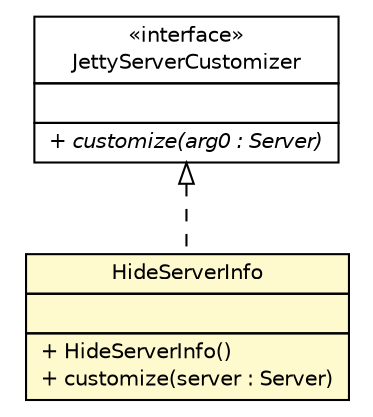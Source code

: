 #!/usr/local/bin/dot
#
# Class diagram 
# Generated by UMLGraph version R5_6-24-gf6e263 (http://www.umlgraph.org/)
#

digraph G {
	edge [fontname="Helvetica",fontsize=10,labelfontname="Helvetica",labelfontsize=10];
	node [fontname="Helvetica",fontsize=10,shape=plaintext];
	nodesep=0.25;
	ranksep=0.5;
	// cn.home1.oss.lib.webmvc.api.Jetty9ServerCustomizers.HideServerInfo
	c468 [label=<<table title="cn.home1.oss.lib.webmvc.api.Jetty9ServerCustomizers.HideServerInfo" border="0" cellborder="1" cellspacing="0" cellpadding="2" port="p" bgcolor="lemonChiffon" href="./Jetty9ServerCustomizers.HideServerInfo.html">
		<tr><td><table border="0" cellspacing="0" cellpadding="1">
<tr><td align="center" balign="center"> HideServerInfo </td></tr>
		</table></td></tr>
		<tr><td><table border="0" cellspacing="0" cellpadding="1">
<tr><td align="left" balign="left">  </td></tr>
		</table></td></tr>
		<tr><td><table border="0" cellspacing="0" cellpadding="1">
<tr><td align="left" balign="left"> + HideServerInfo() </td></tr>
<tr><td align="left" balign="left"> + customize(server : Server) </td></tr>
		</table></td></tr>
		</table>>, URL="./Jetty9ServerCustomizers.HideServerInfo.html", fontname="Helvetica", fontcolor="black", fontsize=10.0];
	//cn.home1.oss.lib.webmvc.api.Jetty9ServerCustomizers.HideServerInfo implements org.springframework.boot.context.embedded.jetty.JettyServerCustomizer
	c479:p -> c468:p [dir=back,arrowtail=empty,style=dashed];
	// org.springframework.boot.context.embedded.jetty.JettyServerCustomizer
	c479 [label=<<table title="org.springframework.boot.context.embedded.jetty.JettyServerCustomizer" border="0" cellborder="1" cellspacing="0" cellpadding="2" port="p" href="http://java.sun.com/j2se/1.4.2/docs/api/org/springframework/boot/context/embedded/jetty/JettyServerCustomizer.html">
		<tr><td><table border="0" cellspacing="0" cellpadding="1">
<tr><td align="center" balign="center"> &#171;interface&#187; </td></tr>
<tr><td align="center" balign="center"> JettyServerCustomizer </td></tr>
		</table></td></tr>
		<tr><td><table border="0" cellspacing="0" cellpadding="1">
<tr><td align="left" balign="left">  </td></tr>
		</table></td></tr>
		<tr><td><table border="0" cellspacing="0" cellpadding="1">
<tr><td align="left" balign="left"><font face="Helvetica-Oblique" point-size="10.0"> + customize(arg0 : Server) </font></td></tr>
		</table></td></tr>
		</table>>, URL="http://java.sun.com/j2se/1.4.2/docs/api/org/springframework/boot/context/embedded/jetty/JettyServerCustomizer.html", fontname="Helvetica", fontcolor="black", fontsize=10.0];
}

